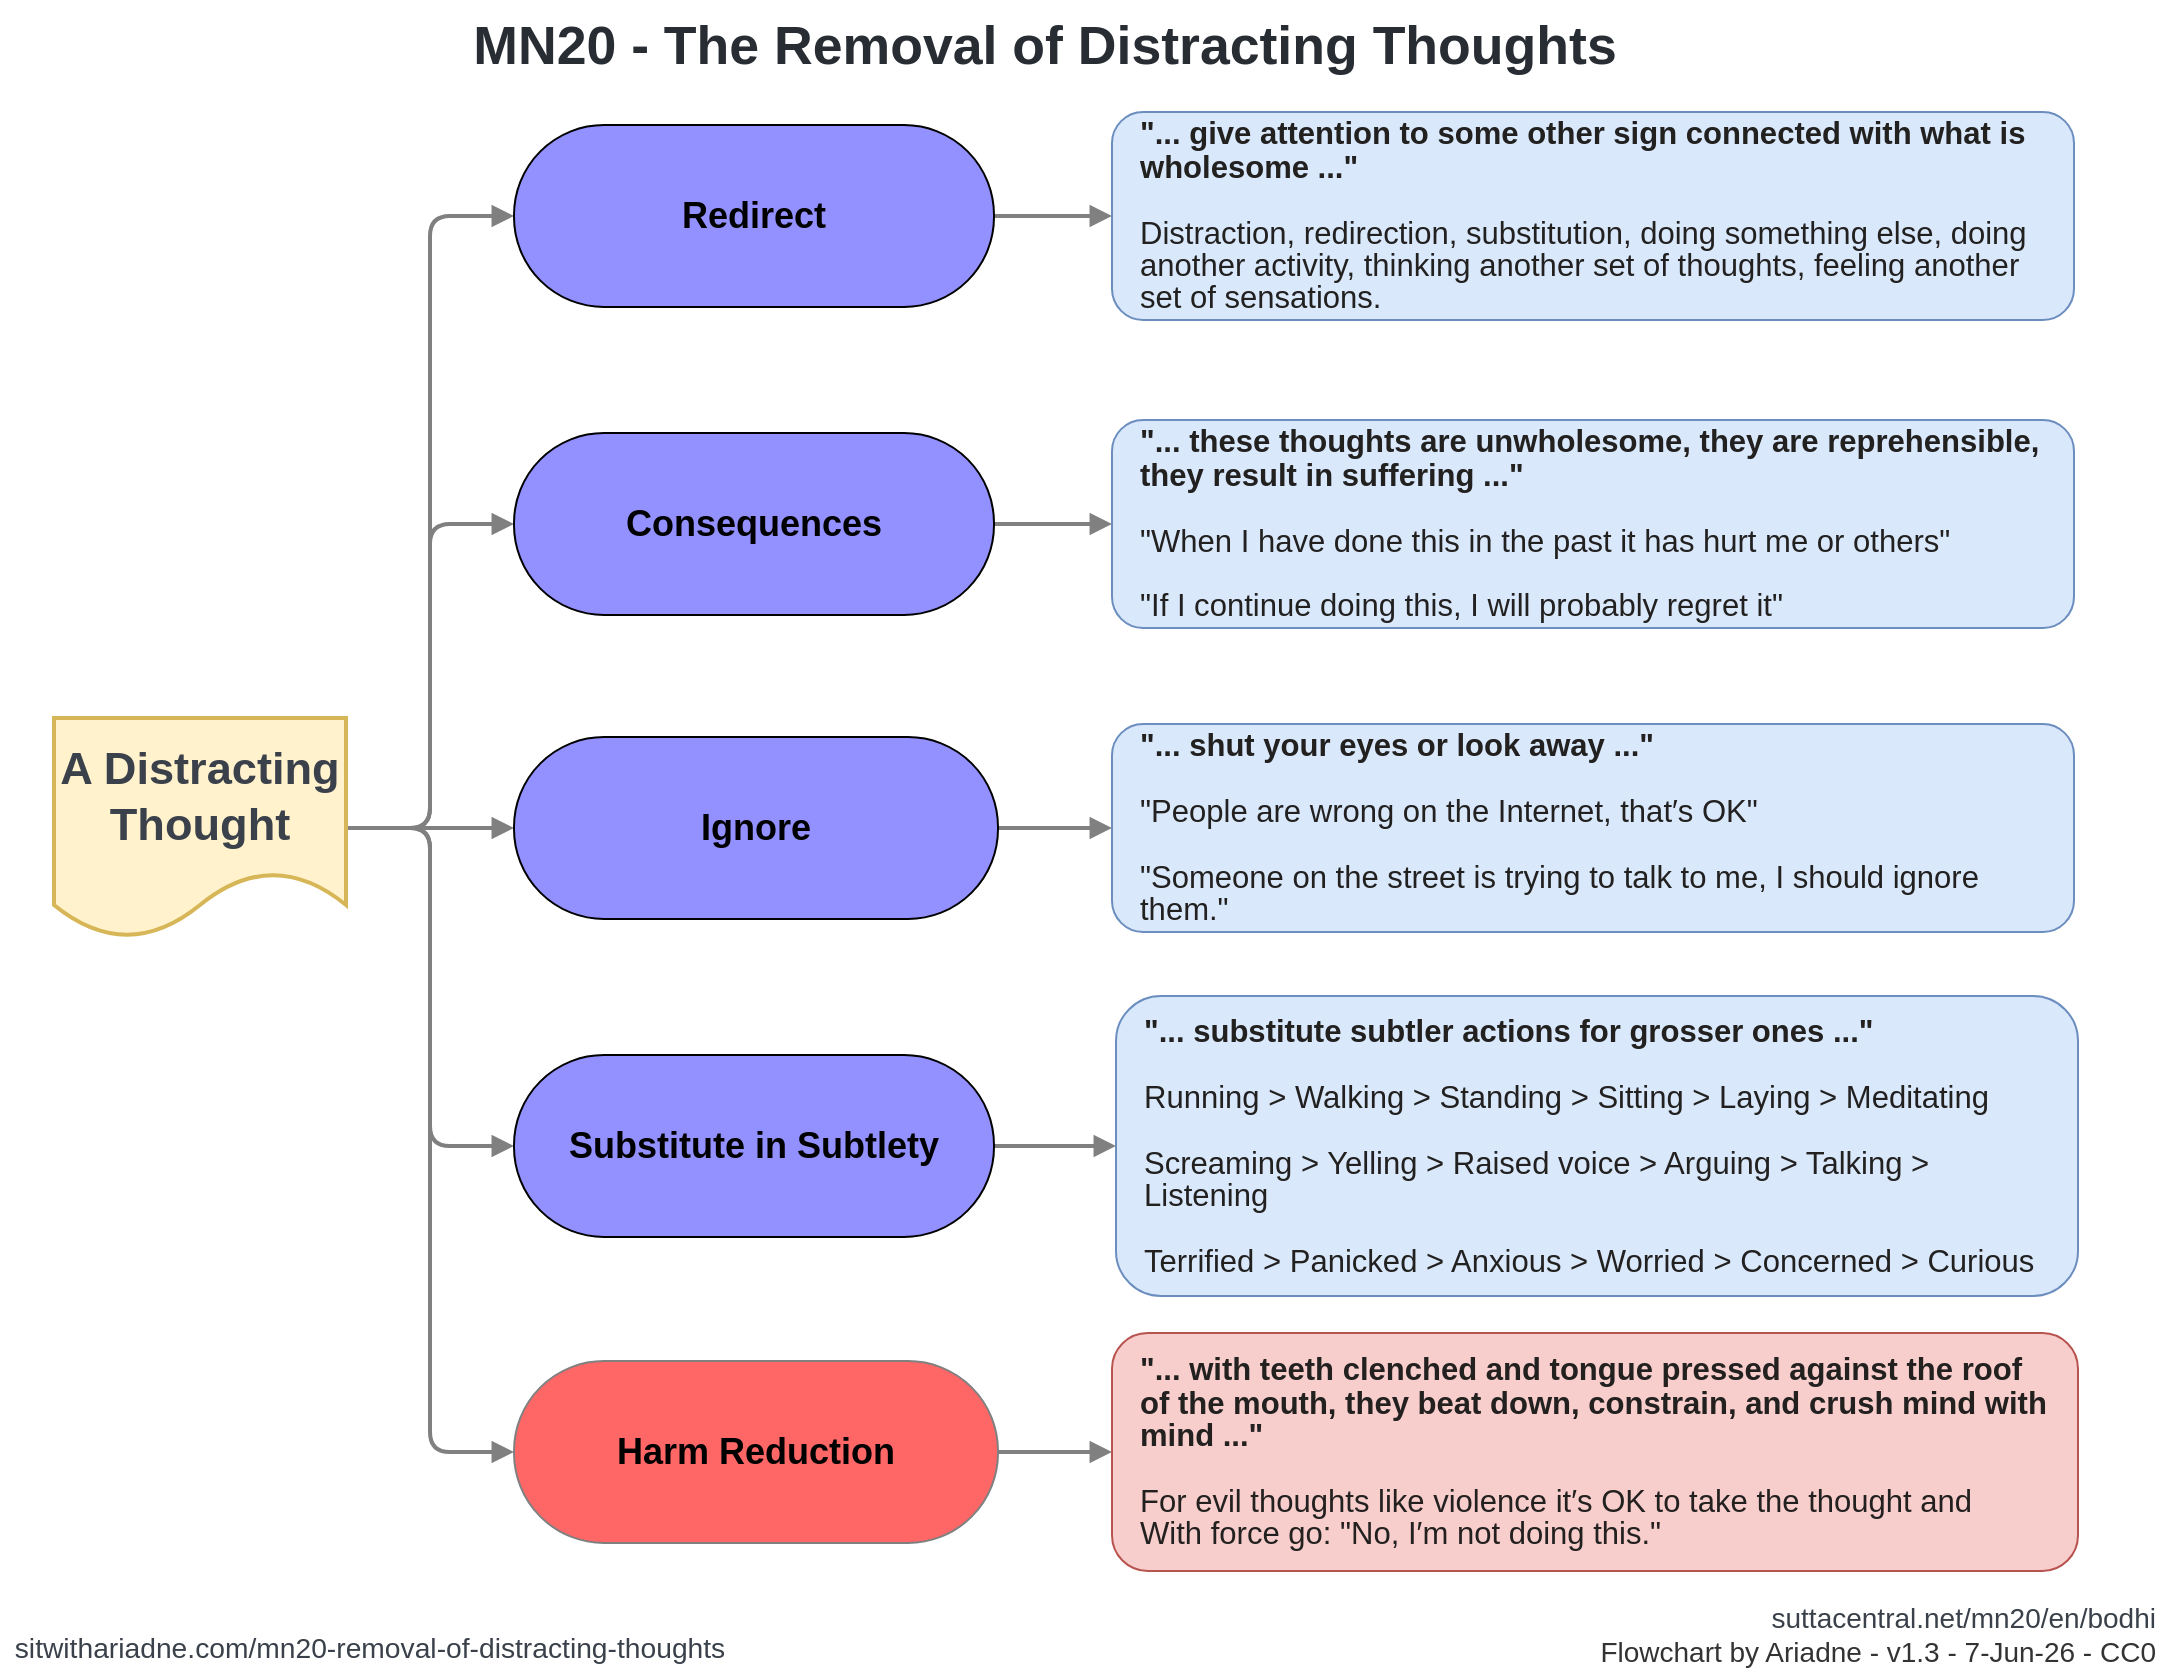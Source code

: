 <mxfile version="26.0.4">
  <diagram name="Page 1" id="Page_1">
    <mxGraphModel dx="1195" dy="703" grid="1" gridSize="10" guides="1" tooltips="1" connect="1" arrows="1" fold="1" page="1" pageScale="1" pageWidth="1100" pageHeight="850" math="0" shadow="0">
      <root>
        <mxCell id="0" />
        <mxCell id="1" parent="0" />
        <UserObject label="" tags="Background" id="2">
          <mxCell style="vsdxID=1;fillColor=none;gradientColor=none;strokeColor=none;strokeWidth=0;spacingTop=-3;spacingBottom=-3;spacingLeft=-3;spacingRight=-3;points=[[0,0.5,0],[1,0.5,0],[0.5,1,0],[0.5,0,0]];labelBackgroundColor=none;rounded=0;html=1;whiteSpace=wrap;" parent="1" vertex="1">
            <mxGeometry x="3" y="814" width="370" height="28" as="geometry" />
          </mxCell>
        </UserObject>
        <mxCell id="3" style="vsdxID=2;fillColor=#ffffff;gradientColor=none;shape=stencil(pZBLDoAgDERP062pdMXazz1MRCEqGMTf7YWw8JO40d1M86ZpByibZDUKYDg5azqxqtpJoBwYU1oKq5xXQAVQ1hgrWmtmXUc/VoEMajBL2LDFHIYEw/3qygj2Sl/AFDHB9AfNecLpPYHf4dsdXpy/evMswo9iiVQc);strokeColor=#000000;strokeWidth=0;spacingTop=-3;spacingBottom=-3;spacingLeft=-3;spacingRight=-3;points=[[0,0.5,0],[1,0.5,0],[0.5,1,0],[0.5,0,0]];labelBackgroundColor=none;rounded=0;html=1;whiteSpace=wrap;" parent="2" vertex="1">
          <mxGeometry width="370" height="28" as="geometry" />
        </mxCell>
        <mxCell id="4" value="&lt;div style=&quot;font-size: 1px&quot;&gt;&lt;p style=&quot;text-align:center;margin-left:0;margin-right:0;margin-top:0px;margin-bottom:0px;text-indent:0;vertical-align:middle;direction:ltr;&quot;&gt;&lt;font style=&quot;font-size:14.11px;font-family:Arial;color:#3a414a;direction:ltr;letter-spacing:0px;line-height:100%;opacity:1&quot;&gt;sitwithariadne.com/mn20-removal-of-distracting-thoughts&lt;/font&gt;&lt;/p&gt;&lt;/div&gt;" style="text;vsdxID=1;fillColor=none;gradientColor=none;strokeColor=none;strokeWidth=0;spacingTop=-3;spacingBottom=-3;spacingLeft=-3;spacingRight=-3;points=[[0,0.5,0],[1,0.5,0],[0.5,1,0],[0.5,0,0]];labelBackgroundColor=none;rounded=0;html=1;whiteSpace=wrap;verticalAlign=middle;align=center;overflow=width;;html=1;" parent="2" vertex="1">
          <mxGeometry y="-0.78" width="370.21" height="29.21" as="geometry" />
        </mxCell>
        <UserObject label="" tags="Background" placeholders="1" id="56">
          <mxCell style="vsdxID=47;fillColor=none;gradientColor=none;fillOpacity=0;strokeColor=none;strokeWidth=0;spacingTop=-3;spacingBottom=-3;spacingLeft=-3;spacingRight=-3;points=[[0,0.5,0],[1,0.5,0],[0.5,1,0],[0.5,0,0]];labelBackgroundColor=none;rounded=0;html=1;whiteSpace=wrap;" parent="1" vertex="1">
            <mxGeometry x="660" y="800" width="424" height="42" as="geometry" />
          </mxCell>
        </UserObject>
        <mxCell id="57" style="vsdxID=48;fillColor=#ffffff;gradientColor=none;fillOpacity=0;shape=stencil(pZFLDgIhEERPw5Y0dIyyHscLeAIiKESECYPf08tMu0ATN7rrrnoVOgXDbnR6sEzCWHI62qs3xTFcMyl9dDb7UieGPcNun7I95HSOhvZBV1LCrFhDGTHREnTebf3DkgYcxXJBBiVP6TK9eHv5ZN3bbUNg8LEBBQAH8QetFFer7wn4HX67ow5zN9SaD4Gqbf3PLqtE/4D9Ew==);strokeColor=none;strokeWidth=0;spacingTop=-3;spacingBottom=-3;spacingLeft=-3;spacingRight=-3;points=[[0,0.5,0],[1,0.5,0],[0.5,1,0],[0.5,0,0]];labelBackgroundColor=none;rounded=1;html=1;whiteSpace=wrap;" parent="56" vertex="1">
          <mxGeometry width="424" height="42" as="geometry" />
        </mxCell>
        <object label="&lt;div style=&quot;&quot;&gt;&lt;p style=&quot;text-align: right; margin: 0px; text-indent: 0px; vertical-align: middle; direction: ltr;&quot;&gt;&lt;font style=&quot;font-size: 14px;&quot;&gt;&lt;font style=&quot;font-family: Arial; color: rgb(58, 65, 74); direction: ltr; letter-spacing: 0px; line-height: 100%; opacity: 1;&quot;&gt;suttacentral.net/mn20/en/bodhi&lt;/font&gt;&lt;font style=&quot;font-family: Arial; color: rgb(51, 51, 51); direction: ltr; letter-spacing: 0px; line-height: 100%; opacity: 1;&quot;&gt;&lt;br&gt;Flowchart by Ariadne - v1.3 -&amp;nbsp;&lt;/font&gt;&lt;span style=&quot;color: rgb(51, 51, 51); text-align: center; background-color: transparent;&quot;&gt;%date{d-mmm-yy}%&lt;/span&gt;&lt;span style=&quot;background-color: transparent; color: light-dark(rgb(51, 51, 51), rgb(51, 51, 51)); font-family: Arial; letter-spacing: 0px;&quot;&gt;&amp;nbsp;- CC0&lt;/span&gt;&lt;/font&gt;&lt;/p&gt;&lt;/div&gt;" placeholders="1" date="" id="58">
          <mxCell style="text;vsdxID=47;fillColor=none;gradientColor=none;fillOpacity=0;strokeColor=none;strokeWidth=0;spacingTop=-3;spacingBottom=-3;spacingLeft=-3;spacingRight=-3;points=[[0,0.5,0],[1,0.5,0],[0.5,1,0],[0.5,0,0]];labelBackgroundColor=none;rounded=0;html=1;whiteSpace=wrap;verticalAlign=middle;align=right;overflow=width;;html=1;" parent="56" vertex="1">
            <mxGeometry x="3.17" y="2.24" width="418.47" height="36.83" as="geometry" />
          </mxCell>
        </object>
        <mxCell id="55" value="&lt;div style=&quot;font-size: 1px&quot;&gt;&lt;p style=&quot;text-align:center;margin-left:0;margin-right:0;margin-top:0px;margin-bottom:0px;text-indent:0;vertical-align:middle;direction:ltr;&quot;&gt;&lt;font style=&quot;font-size: 26.81px; font-family: Arial; color: rgb(40, 44, 51); direction: ltr; letter-spacing: 0px; line-height: 111.108%; opacity: 1;&quot;&gt;&lt;b&gt;MN20 - The Removal of Distracting Thoughts&lt;/b&gt;&lt;/font&gt;&lt;/p&gt;&lt;/div&gt;" style="text;vsdxID=45;fillColor=none;gradientColor=none;fillOpacity=0;strokeOpacity=0;spacingTop=-3;spacingBottom=-3;spacingLeft=-3;spacingRight=-3;points=[[0,0.5,0],[1,0.5,0],[0.5,1,0],[0.5,0,0]];labelBackgroundColor=none;rounded=1;strokeColor=none;html=1;whiteSpace=wrap;verticalAlign=middle;align=center;overflow=width;;html=1;" parent="1" vertex="1">
          <mxGeometry x="63" y="4" width="924.75" height="45.44" as="geometry" />
        </mxCell>
        <mxCell id="3Q-AwEQH67dY3rNCH_d9-69" style="edgeStyle=orthogonalEdgeStyle;rounded=0;orthogonalLoop=1;jettySize=auto;html=1;exitX=0.5;exitY=1;exitDx=0;exitDy=0;exitPerimeter=0;" edge="1" parent="1" source="55" target="55">
          <mxGeometry relative="1" as="geometry" />
        </mxCell>
        <mxCell id="3Q-AwEQH67dY3rNCH_d9-70" value="&lt;font style=&quot;letter-spacing: 0px; font-size: 15.52px; font-family: Arial; color: rgb(34, 33, 32); direction: ltr; line-height: 15.52px; opacity: 1;&quot;&gt;&lt;b&gt;&quot;... give attention to some other sign connected with what is wholesome ...&quot;&lt;br&gt;&lt;/b&gt;&lt;/font&gt;&lt;font style=&quot;letter-spacing: 0px; font-size: 15.52px; font-family: Arial; color: rgb(34, 33, 32); direction: ltr; line-height: 15.52px; opacity: 1;&quot;&gt;&lt;br&gt;Distraction, redirection, substitution, doing something else, doing another activity, thinking another set of thoughts, feeling another set of sensations.&lt;/font&gt;" style="rounded=1;whiteSpace=wrap;html=1;align=left;spacingLeft=12;fillColor=#dae8fc;strokeColor=#6c8ebf;spacingRight=12;" vertex="1" parent="1">
          <mxGeometry x="559" y="60" width="481" height="104" as="geometry" />
        </mxCell>
        <mxCell id="3Q-AwEQH67dY3rNCH_d9-71" value="&lt;font style=&quot;letter-spacing: 0px; font-size: 15.52px; font-family: Arial; color: rgb(34, 33, 32); direction: ltr; line-height: 15.52px; opacity: 1;&quot;&gt;&lt;b&gt;&quot;... these thoughts are unwholesome, they are reprehensible, they result in suffering ...&quot;&lt;br&gt;&lt;/b&gt;&lt;/font&gt;&lt;font style=&quot;letter-spacing: 0px; font-size: 15.52px; font-family: Arial; color: rgb(34, 33, 32); direction: ltr; line-height: 15.52px; opacity: 1;&quot;&gt;&lt;br&gt;&quot;When I have done this in the past it has hurt me or others&quot;&lt;br&gt;&lt;br&gt;&quot;If I continue doing this, I will probably regret it&quot;&lt;/font&gt;" style="rounded=1;whiteSpace=wrap;html=1;align=left;spacingLeft=12;fillColor=#dae8fc;strokeColor=#6c8ebf;spacingRight=12;" vertex="1" parent="1">
          <mxGeometry x="559" y="214" width="481" height="104" as="geometry" />
        </mxCell>
        <mxCell id="3Q-AwEQH67dY3rNCH_d9-72" value="&lt;font style=&quot;letter-spacing: 0px; font-size: 15.52px; font-family: Arial; color: rgb(34, 33, 32); direction: ltr; line-height: 15.52px; opacity: 1;&quot;&gt;&lt;b&gt;&quot;... shut your eyes or look away ...&quot;&lt;/b&gt;&lt;/font&gt;&lt;font style=&quot;letter-spacing: 0px; font-size: 15.52px; font-family: Arial; color: rgb(34, 33, 32); direction: ltr; line-height: 15.52px; opacity: 1;&quot;&gt;&lt;br&gt;&lt;br&gt;&quot;People are wrong on the Internet, that′s OK&quot;&lt;br&gt;&lt;br&gt;&quot;Someone on the street is trying to talk to me, I should ignore them.&quot;&lt;/font&gt;" style="rounded=1;whiteSpace=wrap;html=1;align=left;spacingLeft=12;fillColor=#dae8fc;strokeColor=#6c8ebf;spacingRight=12;" vertex="1" parent="1">
          <mxGeometry x="559" y="366" width="481" height="104" as="geometry" />
        </mxCell>
        <mxCell id="3Q-AwEQH67dY3rNCH_d9-73" value="&lt;font style=&quot;letter-spacing: 0px; font-size: 15.52px; font-family: Arial; color: rgb(34, 33, 32); direction: ltr; line-height: 15.52px; opacity: 1;&quot;&gt;&lt;b&gt;&quot;... substitute subtler actions for grosser ones ...&quot;&lt;/b&gt;&lt;/font&gt;&lt;font style=&quot;letter-spacing: 0px; font-size: 15.52px; font-family: Arial; color: rgb(34, 33, 32); direction: ltr; line-height: 15.52px; opacity: 1;&quot;&gt;&lt;br&gt;&lt;br&gt;Running &amp;gt; Walking &amp;gt; Standing &amp;gt; Sitting &amp;gt; Laying &amp;gt; Meditating&lt;br&gt;&lt;br&gt;Screaming &amp;gt; Yelling &amp;gt; Raised voice &amp;gt; Arguing &amp;gt; Talking &amp;gt; Listening&lt;br&gt;&lt;br&gt;Terrified &amp;gt; Panicked &amp;gt; Anxious &amp;gt; Worried &amp;gt; Concerned &amp;gt; Curious&lt;/font&gt;" style="rounded=1;whiteSpace=wrap;html=1;align=left;spacingLeft=12;fillColor=#dae8fc;strokeColor=#6c8ebf;spacingRight=12;" vertex="1" parent="1">
          <mxGeometry x="561" y="502" width="481" height="150" as="geometry" />
        </mxCell>
        <mxCell id="3Q-AwEQH67dY3rNCH_d9-74" value="&lt;font style=&quot;letter-spacing: 0px; font-size: 15.52px; font-family: Arial; color: rgb(34, 33, 32); direction: ltr; line-height: 15.52px; opacity: 1;&quot;&gt;&lt;b&gt;&quot;... with teeth clenched and tongue pressed against the roof of the mouth, they beat down, constrain, and crush mind with mind ...&quot;&lt;br&gt;&lt;br&gt;&lt;/b&gt;&lt;/font&gt;&lt;font style=&quot;letter-spacing: 0px; font-size: 15.52px; font-family: Arial; color: rgb(34, 33, 32); direction: ltr; line-height: 15.52px; opacity: 1;&quot;&gt;For evil thoughts like violence it′s OK to take the thought and&lt;br&gt;With force go: &quot;No, I′m not doing this.&quot;&lt;/font&gt;" style="rounded=1;whiteSpace=wrap;html=1;align=left;spacingLeft=12;fillColor=#f8cecc;strokeColor=#b85450;spacingRight=12;" vertex="1" parent="1">
          <mxGeometry x="559" y="670.5" width="483" height="119" as="geometry" />
        </mxCell>
        <mxCell id="3Q-AwEQH67dY3rNCH_d9-90" style="edgeStyle=elbowEdgeStyle;rounded=1;orthogonalLoop=1;jettySize=auto;html=1;entryX=0;entryY=0.5;entryDx=0;entryDy=0;strokeWidth=2;strokeColor=#808080;endArrow=block;endFill=1;" edge="1" parent="1" source="3Q-AwEQH67dY3rNCH_d9-77" target="3Q-AwEQH67dY3rNCH_d9-79">
          <mxGeometry relative="1" as="geometry" />
        </mxCell>
        <mxCell id="3Q-AwEQH67dY3rNCH_d9-91" style="edgeStyle=elbowEdgeStyle;rounded=1;orthogonalLoop=1;jettySize=auto;html=1;entryX=0;entryY=0.5;entryDx=0;entryDy=0;strokeWidth=2;strokeColor=#808080;endArrow=block;endFill=1;" edge="1" parent="1" source="3Q-AwEQH67dY3rNCH_d9-77" target="3Q-AwEQH67dY3rNCH_d9-80">
          <mxGeometry relative="1" as="geometry" />
        </mxCell>
        <mxCell id="3Q-AwEQH67dY3rNCH_d9-92" style="edgeStyle=elbowEdgeStyle;rounded=1;orthogonalLoop=1;jettySize=auto;html=1;entryX=0;entryY=0.5;entryDx=0;entryDy=0;strokeWidth=2;strokeColor=#808080;endArrow=block;endFill=1;" edge="1" parent="1" source="3Q-AwEQH67dY3rNCH_d9-77" target="3Q-AwEQH67dY3rNCH_d9-81">
          <mxGeometry relative="1" as="geometry" />
        </mxCell>
        <mxCell id="3Q-AwEQH67dY3rNCH_d9-93" style="edgeStyle=elbowEdgeStyle;rounded=1;orthogonalLoop=1;jettySize=auto;html=1;entryX=0;entryY=0.5;entryDx=0;entryDy=0;strokeWidth=2;strokeColor=#808080;endArrow=block;endFill=1;" edge="1" parent="1" source="3Q-AwEQH67dY3rNCH_d9-77" target="3Q-AwEQH67dY3rNCH_d9-82">
          <mxGeometry relative="1" as="geometry" />
        </mxCell>
        <mxCell id="3Q-AwEQH67dY3rNCH_d9-94" style="edgeStyle=elbowEdgeStyle;rounded=1;orthogonalLoop=1;jettySize=auto;html=1;entryX=0;entryY=0.5;entryDx=0;entryDy=0;strokeWidth=2;strokeColor=#808080;endArrow=block;endFill=1;" edge="1" parent="1" source="3Q-AwEQH67dY3rNCH_d9-77" target="3Q-AwEQH67dY3rNCH_d9-83">
          <mxGeometry relative="1" as="geometry" />
        </mxCell>
        <mxCell id="3Q-AwEQH67dY3rNCH_d9-77" value="&lt;b style=&quot;color: rgb(58, 65, 74); font-family: Arial; font-size: 22.58px;&quot;&gt;A Distracting Thought&lt;/b&gt;" style="shape=document;whiteSpace=wrap;html=1;boundedLbl=1;fillColor=#fff2cc;strokeColor=#d6b656;strokeWidth=2;" vertex="1" parent="1">
          <mxGeometry x="30" y="363" width="146" height="110" as="geometry" />
        </mxCell>
        <mxCell id="3Q-AwEQH67dY3rNCH_d9-85" style="edgeStyle=orthogonalEdgeStyle;rounded=0;orthogonalLoop=1;jettySize=auto;html=1;entryX=0;entryY=0.5;entryDx=0;entryDy=0;strokeWidth=2;endArrow=block;endFill=1;strokeColor=#808080;" edge="1" parent="1" source="3Q-AwEQH67dY3rNCH_d9-79" target="3Q-AwEQH67dY3rNCH_d9-70">
          <mxGeometry relative="1" as="geometry" />
        </mxCell>
        <mxCell id="3Q-AwEQH67dY3rNCH_d9-79" value="&lt;b&gt;&lt;font style=&quot;font-size: 18px;&quot;&gt;Redirect&lt;/font&gt;&lt;/b&gt;" style="rounded=1;whiteSpace=wrap;html=1;arcSize=90;absoluteArcSize=1;fillColor=light-dark(#9391ff, #ededed);" vertex="1" parent="1">
          <mxGeometry x="260" y="66.5" width="240" height="91" as="geometry" />
        </mxCell>
        <mxCell id="3Q-AwEQH67dY3rNCH_d9-86" style="edgeStyle=orthogonalEdgeStyle;rounded=0;orthogonalLoop=1;jettySize=auto;html=1;entryX=0;entryY=0.5;entryDx=0;entryDy=0;strokeWidth=2;endArrow=block;endFill=1;strokeColor=#808080;" edge="1" parent="1" source="3Q-AwEQH67dY3rNCH_d9-80" target="3Q-AwEQH67dY3rNCH_d9-71">
          <mxGeometry relative="1" as="geometry" />
        </mxCell>
        <mxCell id="3Q-AwEQH67dY3rNCH_d9-80" value="&lt;b&gt;&lt;font style=&quot;font-size: 18px;&quot;&gt;Consequences&lt;/font&gt;&lt;/b&gt;" style="rounded=1;whiteSpace=wrap;html=1;arcSize=90;absoluteArcSize=1;fillColor=light-dark(#9391ff, #ededed);" vertex="1" parent="1">
          <mxGeometry x="260" y="220.5" width="240" height="91" as="geometry" />
        </mxCell>
        <mxCell id="3Q-AwEQH67dY3rNCH_d9-87" style="edgeStyle=orthogonalEdgeStyle;rounded=0;orthogonalLoop=1;jettySize=auto;html=1;entryX=0;entryY=0.5;entryDx=0;entryDy=0;strokeWidth=2;endArrow=block;endFill=1;strokeColor=#808080;" edge="1" parent="1" source="3Q-AwEQH67dY3rNCH_d9-81" target="3Q-AwEQH67dY3rNCH_d9-72">
          <mxGeometry relative="1" as="geometry" />
        </mxCell>
        <mxCell id="3Q-AwEQH67dY3rNCH_d9-81" value="&lt;b&gt;&lt;font style=&quot;font-size: 18px;&quot;&gt;Ignore&lt;/font&gt;&lt;/b&gt;" style="rounded=1;whiteSpace=wrap;html=1;arcSize=90;absoluteArcSize=1;fillColor=light-dark(#9391ff, #ededed);" vertex="1" parent="1">
          <mxGeometry x="260" y="372.5" width="242" height="91" as="geometry" />
        </mxCell>
        <mxCell id="3Q-AwEQH67dY3rNCH_d9-88" style="edgeStyle=orthogonalEdgeStyle;rounded=0;orthogonalLoop=1;jettySize=auto;html=1;entryX=0;entryY=0.5;entryDx=0;entryDy=0;strokeWidth=2;endArrow=block;endFill=1;strokeColor=#808080;" edge="1" parent="1" source="3Q-AwEQH67dY3rNCH_d9-82" target="3Q-AwEQH67dY3rNCH_d9-73">
          <mxGeometry relative="1" as="geometry" />
        </mxCell>
        <mxCell id="3Q-AwEQH67dY3rNCH_d9-82" value="&lt;span style=&quot;background-color: transparent; color: light-dark(rgb(0, 0, 0), rgb(255, 255, 255));&quot;&gt;&lt;span style=&quot;font-size: 18px;&quot;&gt;&lt;b&gt;Substitute in Subtlety&lt;/b&gt;&lt;/span&gt;&lt;/span&gt;" style="rounded=1;whiteSpace=wrap;html=1;arcSize=90;absoluteArcSize=1;fillColor=light-dark(#9391ff, #ededed);" vertex="1" parent="1">
          <mxGeometry x="260" y="531.5" width="240" height="91" as="geometry" />
        </mxCell>
        <mxCell id="3Q-AwEQH67dY3rNCH_d9-89" style="edgeStyle=orthogonalEdgeStyle;rounded=0;orthogonalLoop=1;jettySize=auto;html=1;entryX=0;entryY=0.5;entryDx=0;entryDy=0;strokeWidth=2;endArrow=block;endFill=1;strokeColor=#808080;" edge="1" parent="1" source="3Q-AwEQH67dY3rNCH_d9-83" target="3Q-AwEQH67dY3rNCH_d9-74">
          <mxGeometry relative="1" as="geometry" />
        </mxCell>
        <mxCell id="3Q-AwEQH67dY3rNCH_d9-83" value="&lt;span style=&quot;background-color: transparent; color: light-dark(rgb(0, 0, 0), rgb(255, 255, 255));&quot;&gt;&lt;span style=&quot;font-size: 18px;&quot;&gt;&lt;b&gt;Harm Reduction&lt;/b&gt;&lt;/span&gt;&lt;/span&gt;" style="rounded=1;whiteSpace=wrap;html=1;arcSize=90;absoluteArcSize=1;fillColor=#FF6666;strokeColor=#808080;" vertex="1" parent="1">
          <mxGeometry x="260" y="684.5" width="242" height="91" as="geometry" />
        </mxCell>
      </root>
    </mxGraphModel>
  </diagram>
</mxfile>
